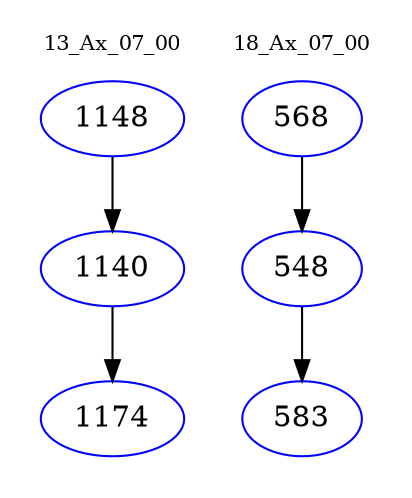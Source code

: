 digraph{
subgraph cluster_0 {
color = white
label = "13_Ax_07_00";
fontsize=10;
T0_1148 [label="1148", color="blue"]
T0_1148 -> T0_1140 [color="black"]
T0_1140 [label="1140", color="blue"]
T0_1140 -> T0_1174 [color="black"]
T0_1174 [label="1174", color="blue"]
}
subgraph cluster_1 {
color = white
label = "18_Ax_07_00";
fontsize=10;
T1_568 [label="568", color="blue"]
T1_568 -> T1_548 [color="black"]
T1_548 [label="548", color="blue"]
T1_548 -> T1_583 [color="black"]
T1_583 [label="583", color="blue"]
}
}
